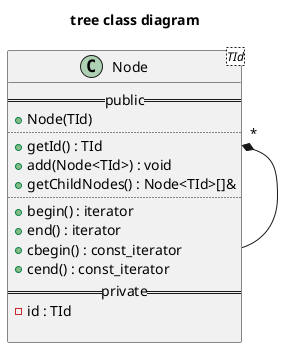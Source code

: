 @startuml tree-class-diagram

title tree class diagram

class Node<TId> {
    == public ==
    + Node(TId)
    ..
    + getId() : TId
    + add(Node<TId>) : void
    + getChildNodes() : Node<TId>[]&
    ..
    + begin() : iterator
    + end() : iterator
    + cbegin() : const_iterator
    + cend() : const_iterator
    == private ==
    - id : TId

}

Node "*" *-- Node

@enduml